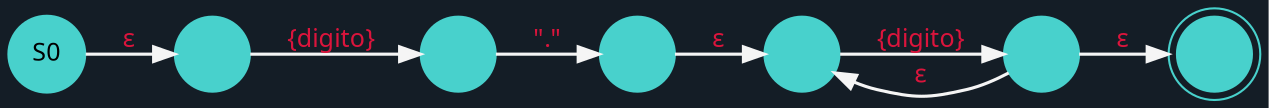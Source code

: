 digraph D {
    graph[bgcolor="#141D26"]
    rankdir="RL";
    node[shape="circle" style=filled fontname="Century Gothic" fontsize="14" color="#48D1CC"];
    edge[arrowhead=vee color="#F5F5F5" penwidth="1.5" dir="back"];
0[label="" shape="doublecircle" fontsize="12"];
final[label="S0" fontsize="12"];
1[label=""];
2[label=""];
3[label=""];
0->1[label=<<font color="Crimson">ε</font>> fontname="Century Gothic" fontsize="12"];
1->2[label=<<font color="Crimson">{digito}</font>> fontname="Century Gothic" fontsize="12"];
2->3,1[label=<<font color="Crimson">ε</font>> fontname="Century Gothic" fontsize="12"];
4[label=""];
3->4[label=<<font color="Crimson">"."</font>> fontname="Century Gothic" fontsize="12"];
5[label=""];
4->5[label=<<font color="Crimson">{digito} </font>> fontname="Century Gothic" fontsize="12"];
5->final[label=<<font color="Crimson">ε</font>> fontname="Century Gothic" fontsize="12"];
}